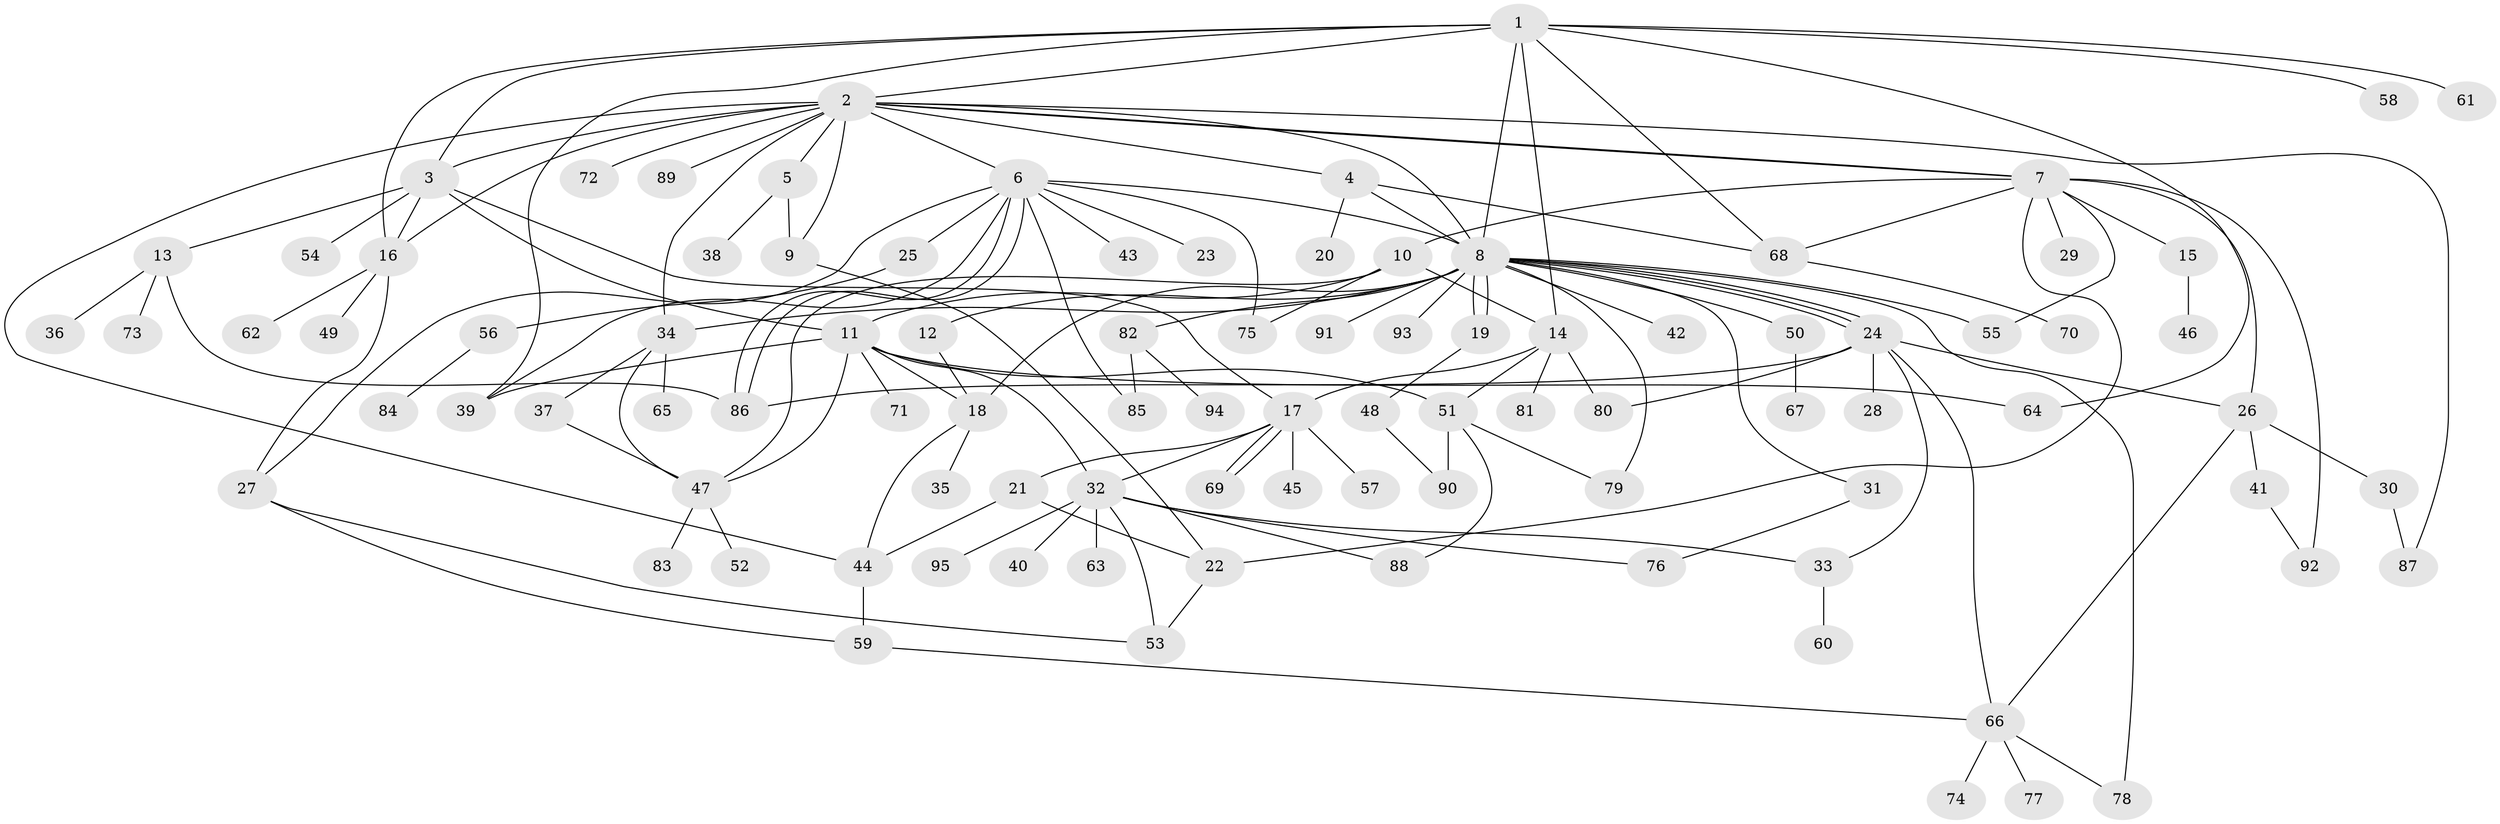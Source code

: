 // coarse degree distribution, {10: 0.05555555555555555, 15: 0.013888888888888888, 12: 0.027777777777777776, 4: 0.027777777777777776, 2: 0.2222222222222222, 23: 0.013888888888888888, 3: 0.06944444444444445, 1: 0.4583333333333333, 5: 0.06944444444444445, 8: 0.027777777777777776, 7: 0.013888888888888888}
// Generated by graph-tools (version 1.1) at 2025/41/03/06/25 10:41:48]
// undirected, 95 vertices, 148 edges
graph export_dot {
graph [start="1"]
  node [color=gray90,style=filled];
  1;
  2;
  3;
  4;
  5;
  6;
  7;
  8;
  9;
  10;
  11;
  12;
  13;
  14;
  15;
  16;
  17;
  18;
  19;
  20;
  21;
  22;
  23;
  24;
  25;
  26;
  27;
  28;
  29;
  30;
  31;
  32;
  33;
  34;
  35;
  36;
  37;
  38;
  39;
  40;
  41;
  42;
  43;
  44;
  45;
  46;
  47;
  48;
  49;
  50;
  51;
  52;
  53;
  54;
  55;
  56;
  57;
  58;
  59;
  60;
  61;
  62;
  63;
  64;
  65;
  66;
  67;
  68;
  69;
  70;
  71;
  72;
  73;
  74;
  75;
  76;
  77;
  78;
  79;
  80;
  81;
  82;
  83;
  84;
  85;
  86;
  87;
  88;
  89;
  90;
  91;
  92;
  93;
  94;
  95;
  1 -- 2;
  1 -- 3;
  1 -- 8;
  1 -- 14;
  1 -- 16;
  1 -- 39;
  1 -- 58;
  1 -- 61;
  1 -- 64;
  1 -- 68;
  2 -- 3;
  2 -- 4;
  2 -- 5;
  2 -- 6;
  2 -- 7;
  2 -- 7;
  2 -- 8;
  2 -- 9;
  2 -- 16;
  2 -- 34;
  2 -- 44;
  2 -- 72;
  2 -- 87;
  2 -- 89;
  3 -- 11;
  3 -- 13;
  3 -- 16;
  3 -- 17;
  3 -- 54;
  4 -- 8;
  4 -- 20;
  4 -- 68;
  5 -- 9;
  5 -- 38;
  6 -- 8;
  6 -- 23;
  6 -- 25;
  6 -- 27;
  6 -- 39;
  6 -- 43;
  6 -- 75;
  6 -- 85;
  6 -- 86;
  6 -- 86;
  7 -- 10;
  7 -- 15;
  7 -- 22;
  7 -- 26;
  7 -- 29;
  7 -- 55;
  7 -- 68;
  7 -- 92;
  8 -- 12;
  8 -- 18;
  8 -- 19;
  8 -- 19;
  8 -- 24;
  8 -- 24;
  8 -- 24;
  8 -- 31;
  8 -- 34;
  8 -- 42;
  8 -- 50;
  8 -- 55;
  8 -- 78;
  8 -- 79;
  8 -- 82;
  8 -- 91;
  8 -- 93;
  9 -- 22;
  10 -- 11;
  10 -- 14;
  10 -- 47;
  10 -- 75;
  11 -- 18;
  11 -- 32;
  11 -- 39;
  11 -- 47;
  11 -- 51;
  11 -- 64;
  11 -- 71;
  12 -- 18;
  13 -- 36;
  13 -- 73;
  13 -- 86;
  14 -- 17;
  14 -- 51;
  14 -- 80;
  14 -- 81;
  15 -- 46;
  16 -- 27;
  16 -- 49;
  16 -- 62;
  17 -- 21;
  17 -- 32;
  17 -- 45;
  17 -- 57;
  17 -- 69;
  17 -- 69;
  18 -- 35;
  18 -- 44;
  19 -- 48;
  21 -- 22;
  21 -- 44;
  22 -- 53;
  24 -- 26;
  24 -- 28;
  24 -- 33;
  24 -- 66;
  24 -- 80;
  24 -- 86;
  25 -- 56;
  26 -- 30;
  26 -- 41;
  26 -- 66;
  27 -- 53;
  27 -- 59;
  30 -- 87;
  31 -- 76;
  32 -- 33;
  32 -- 40;
  32 -- 53;
  32 -- 63;
  32 -- 76;
  32 -- 88;
  32 -- 95;
  33 -- 60;
  34 -- 37;
  34 -- 47;
  34 -- 65;
  37 -- 47;
  41 -- 92;
  44 -- 59;
  47 -- 52;
  47 -- 83;
  48 -- 90;
  50 -- 67;
  51 -- 79;
  51 -- 88;
  51 -- 90;
  56 -- 84;
  59 -- 66;
  66 -- 74;
  66 -- 77;
  66 -- 78;
  68 -- 70;
  82 -- 85;
  82 -- 94;
}
